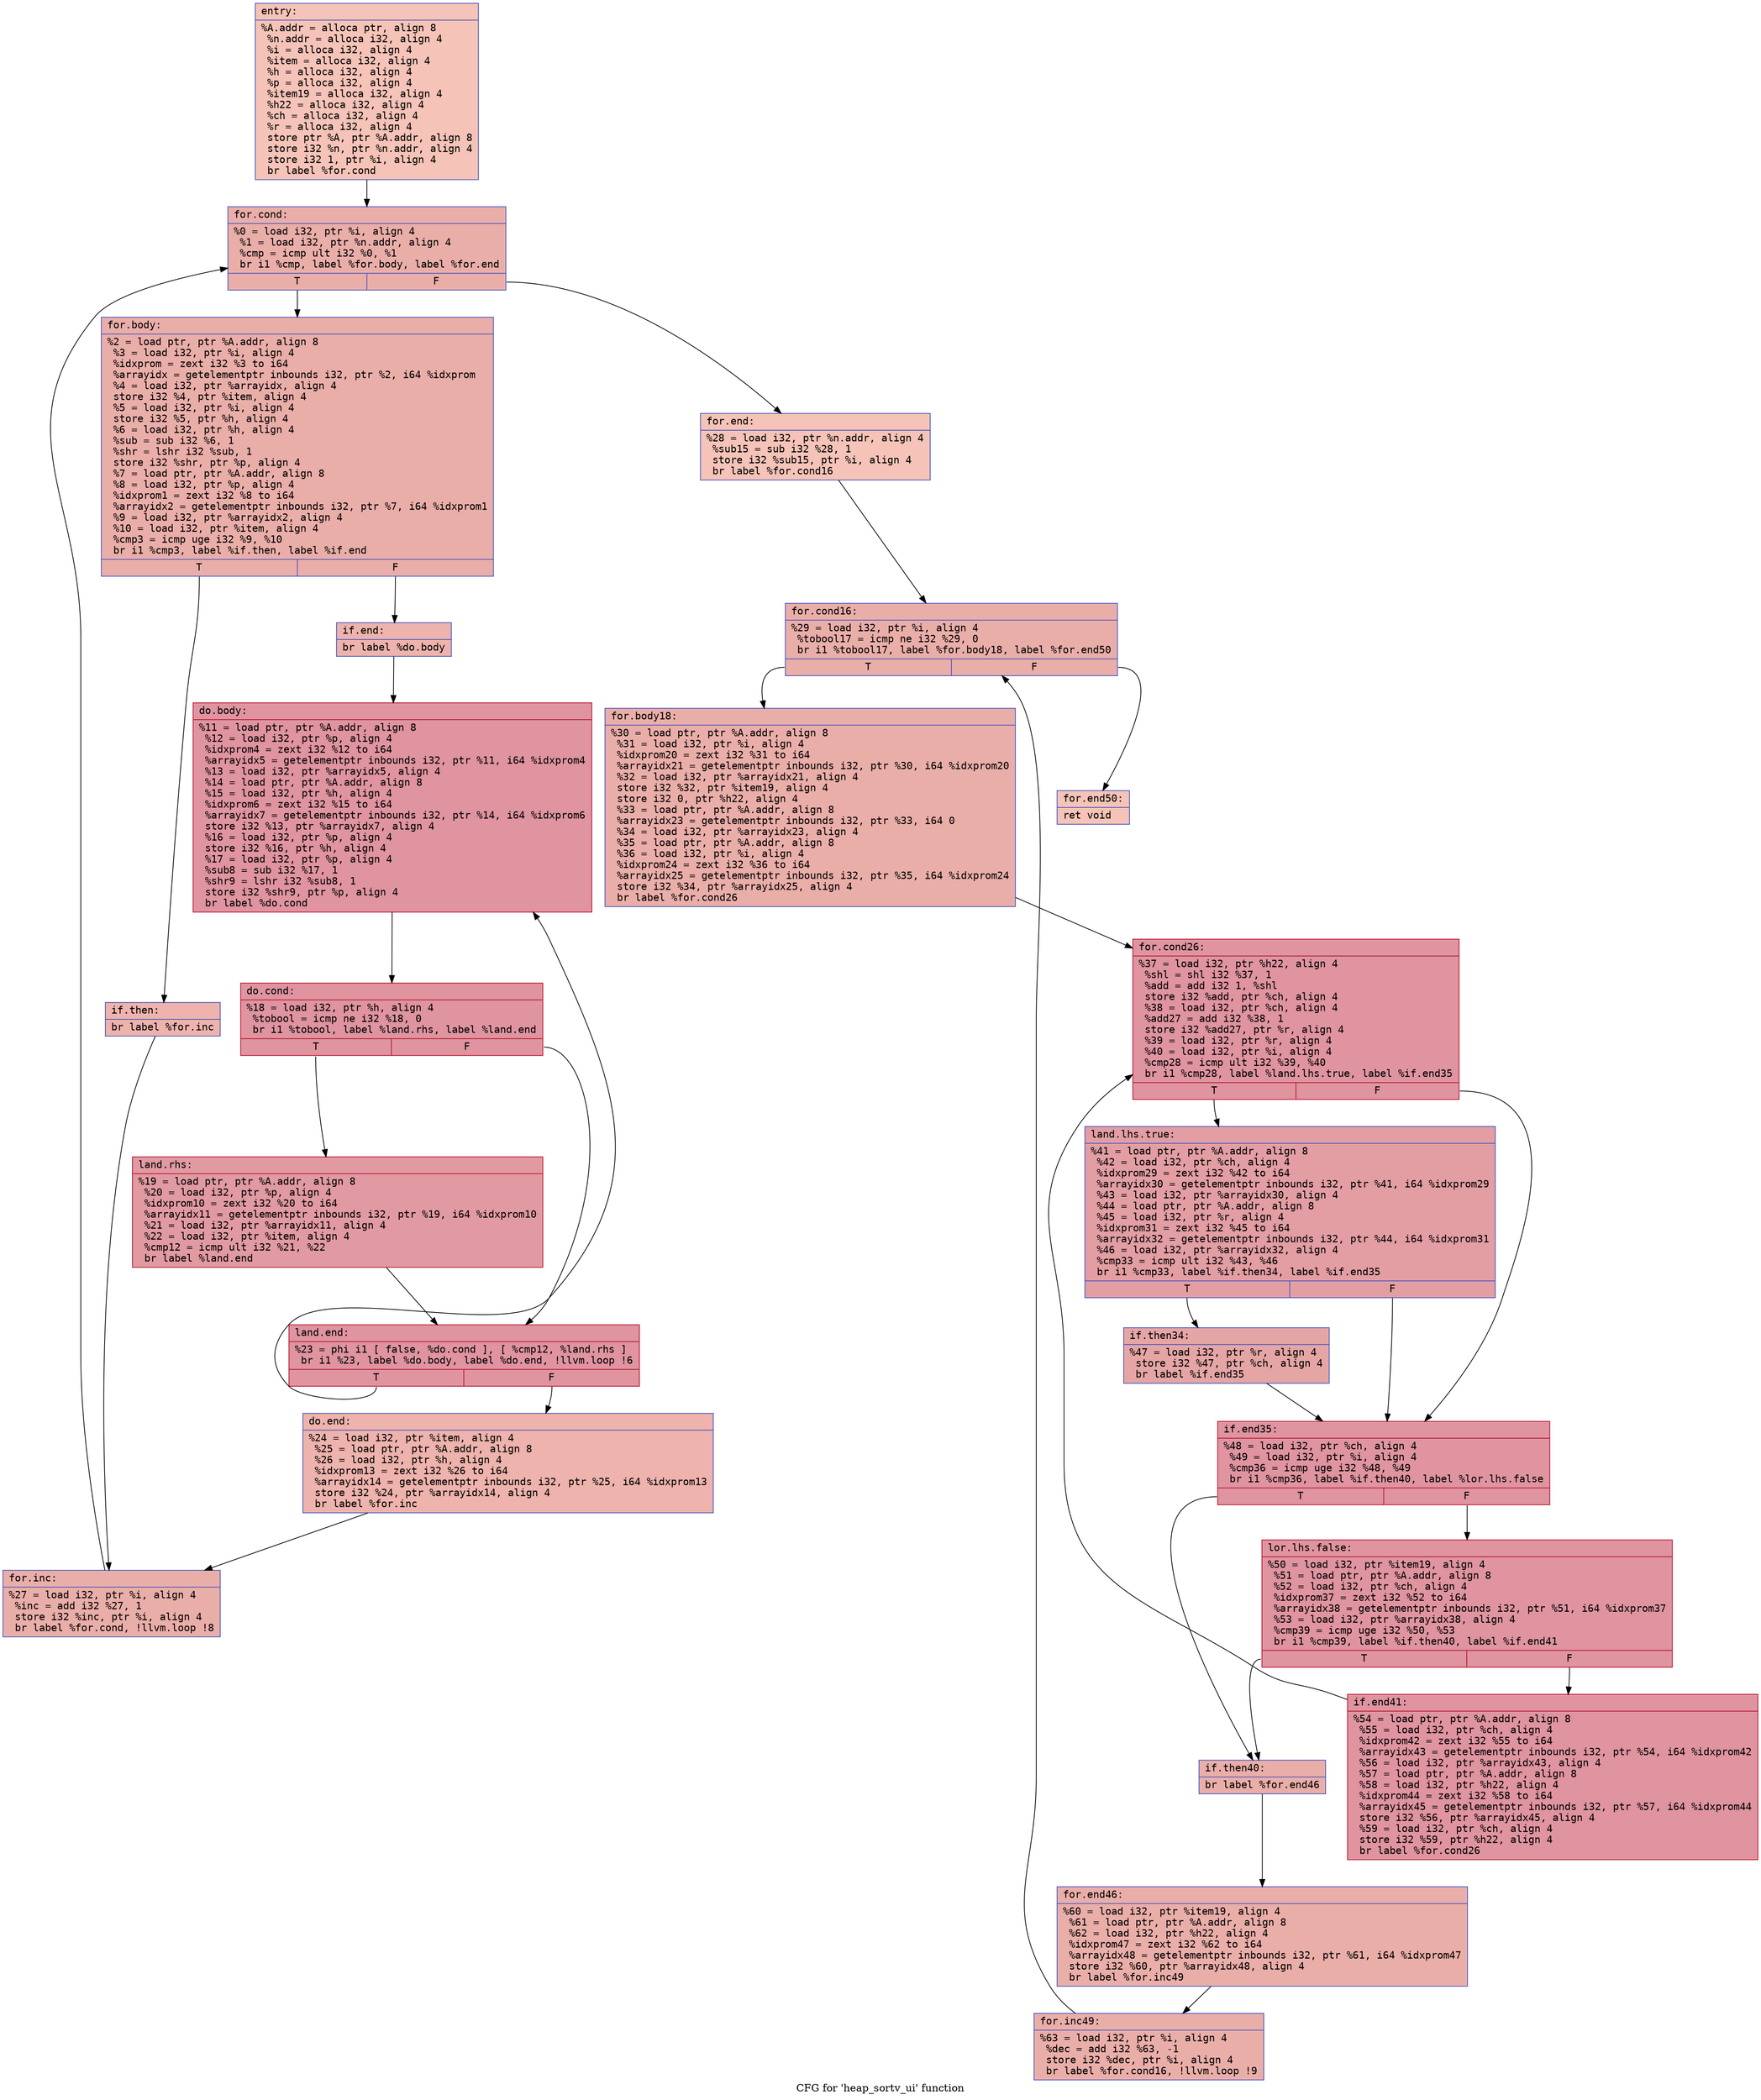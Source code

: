 digraph "CFG for 'heap_sortv_ui' function" {
	label="CFG for 'heap_sortv_ui' function";

	Node0x5564aad89e70 [shape=record,color="#3d50c3ff", style=filled, fillcolor="#e8765c70" fontname="Courier",label="{entry:\l|  %A.addr = alloca ptr, align 8\l  %n.addr = alloca i32, align 4\l  %i = alloca i32, align 4\l  %item = alloca i32, align 4\l  %h = alloca i32, align 4\l  %p = alloca i32, align 4\l  %item19 = alloca i32, align 4\l  %h22 = alloca i32, align 4\l  %ch = alloca i32, align 4\l  %r = alloca i32, align 4\l  store ptr %A, ptr %A.addr, align 8\l  store i32 %n, ptr %n.addr, align 4\l  store i32 1, ptr %i, align 4\l  br label %for.cond\l}"];
	Node0x5564aad89e70 -> Node0x5564aad8a760[tooltip="entry -> for.cond\nProbability 100.00%" ];
	Node0x5564aad8a760 [shape=record,color="#3d50c3ff", style=filled, fillcolor="#d0473d70" fontname="Courier",label="{for.cond:\l|  %0 = load i32, ptr %i, align 4\l  %1 = load i32, ptr %n.addr, align 4\l  %cmp = icmp ult i32 %0, %1\l  br i1 %cmp, label %for.body, label %for.end\l|{<s0>T|<s1>F}}"];
	Node0x5564aad8a760:s0 -> Node0x5564aad8aa00[tooltip="for.cond -> for.body\nProbability 96.88%" ];
	Node0x5564aad8a760:s1 -> Node0x5564aad8aa80[tooltip="for.cond -> for.end\nProbability 3.12%" ];
	Node0x5564aad8aa00 [shape=record,color="#3d50c3ff", style=filled, fillcolor="#d0473d70" fontname="Courier",label="{for.body:\l|  %2 = load ptr, ptr %A.addr, align 8\l  %3 = load i32, ptr %i, align 4\l  %idxprom = zext i32 %3 to i64\l  %arrayidx = getelementptr inbounds i32, ptr %2, i64 %idxprom\l  %4 = load i32, ptr %arrayidx, align 4\l  store i32 %4, ptr %item, align 4\l  %5 = load i32, ptr %i, align 4\l  store i32 %5, ptr %h, align 4\l  %6 = load i32, ptr %h, align 4\l  %sub = sub i32 %6, 1\l  %shr = lshr i32 %sub, 1\l  store i32 %shr, ptr %p, align 4\l  %7 = load ptr, ptr %A.addr, align 8\l  %8 = load i32, ptr %p, align 4\l  %idxprom1 = zext i32 %8 to i64\l  %arrayidx2 = getelementptr inbounds i32, ptr %7, i64 %idxprom1\l  %9 = load i32, ptr %arrayidx2, align 4\l  %10 = load i32, ptr %item, align 4\l  %cmp3 = icmp uge i32 %9, %10\l  br i1 %cmp3, label %if.then, label %if.end\l|{<s0>T|<s1>F}}"];
	Node0x5564aad8aa00:s0 -> Node0x5564aad8b6e0[tooltip="for.body -> if.then\nProbability 50.00%" ];
	Node0x5564aad8aa00:s1 -> Node0x5564aad8ba70[tooltip="for.body -> if.end\nProbability 50.00%" ];
	Node0x5564aad8b6e0 [shape=record,color="#3d50c3ff", style=filled, fillcolor="#d6524470" fontname="Courier",label="{if.then:\l|  br label %for.inc\l}"];
	Node0x5564aad8b6e0 -> Node0x5564aad8bb90[tooltip="if.then -> for.inc\nProbability 100.00%" ];
	Node0x5564aad8ba70 [shape=record,color="#3d50c3ff", style=filled, fillcolor="#d6524470" fontname="Courier",label="{if.end:\l|  br label %do.body\l}"];
	Node0x5564aad8ba70 -> Node0x5564aad8bc70[tooltip="if.end -> do.body\nProbability 100.00%" ];
	Node0x5564aad8bc70 [shape=record,color="#b70d28ff", style=filled, fillcolor="#b70d2870" fontname="Courier",label="{do.body:\l|  %11 = load ptr, ptr %A.addr, align 8\l  %12 = load i32, ptr %p, align 4\l  %idxprom4 = zext i32 %12 to i64\l  %arrayidx5 = getelementptr inbounds i32, ptr %11, i64 %idxprom4\l  %13 = load i32, ptr %arrayidx5, align 4\l  %14 = load ptr, ptr %A.addr, align 8\l  %15 = load i32, ptr %h, align 4\l  %idxprom6 = zext i32 %15 to i64\l  %arrayidx7 = getelementptr inbounds i32, ptr %14, i64 %idxprom6\l  store i32 %13, ptr %arrayidx7, align 4\l  %16 = load i32, ptr %p, align 4\l  store i32 %16, ptr %h, align 4\l  %17 = load i32, ptr %p, align 4\l  %sub8 = sub i32 %17, 1\l  %shr9 = lshr i32 %sub8, 1\l  store i32 %shr9, ptr %p, align 4\l  br label %do.cond\l}"];
	Node0x5564aad8bc70 -> Node0x5564aad8c6f0[tooltip="do.body -> do.cond\nProbability 100.00%" ];
	Node0x5564aad8c6f0 [shape=record,color="#b70d28ff", style=filled, fillcolor="#b70d2870" fontname="Courier",label="{do.cond:\l|  %18 = load i32, ptr %h, align 4\l  %tobool = icmp ne i32 %18, 0\l  br i1 %tobool, label %land.rhs, label %land.end\l|{<s0>T|<s1>F}}"];
	Node0x5564aad8c6f0:s0 -> Node0x5564aad8c900[tooltip="do.cond -> land.rhs\nProbability 62.50%" ];
	Node0x5564aad8c6f0:s1 -> Node0x5564aad8c980[tooltip="do.cond -> land.end\nProbability 37.50%" ];
	Node0x5564aad8c900 [shape=record,color="#b70d28ff", style=filled, fillcolor="#bb1b2c70" fontname="Courier",label="{land.rhs:\l|  %19 = load ptr, ptr %A.addr, align 8\l  %20 = load i32, ptr %p, align 4\l  %idxprom10 = zext i32 %20 to i64\l  %arrayidx11 = getelementptr inbounds i32, ptr %19, i64 %idxprom10\l  %21 = load i32, ptr %arrayidx11, align 4\l  %22 = load i32, ptr %item, align 4\l  %cmp12 = icmp ult i32 %21, %22\l  br label %land.end\l}"];
	Node0x5564aad8c900 -> Node0x5564aad8c980[tooltip="land.rhs -> land.end\nProbability 100.00%" ];
	Node0x5564aad8c980 [shape=record,color="#b70d28ff", style=filled, fillcolor="#b70d2870" fontname="Courier",label="{land.end:\l|  %23 = phi i1 [ false, %do.cond ], [ %cmp12, %land.rhs ]\l  br i1 %23, label %do.body, label %do.end, !llvm.loop !6\l|{<s0>T|<s1>F}}"];
	Node0x5564aad8c980:s0 -> Node0x5564aad8bc70[tooltip="land.end -> do.body\nProbability 96.88%" ];
	Node0x5564aad8c980:s1 -> Node0x5564aad8cf70[tooltip="land.end -> do.end\nProbability 3.12%" ];
	Node0x5564aad8cf70 [shape=record,color="#3d50c3ff", style=filled, fillcolor="#d6524470" fontname="Courier",label="{do.end:\l|  %24 = load i32, ptr %item, align 4\l  %25 = load ptr, ptr %A.addr, align 8\l  %26 = load i32, ptr %h, align 4\l  %idxprom13 = zext i32 %26 to i64\l  %arrayidx14 = getelementptr inbounds i32, ptr %25, i64 %idxprom13\l  store i32 %24, ptr %arrayidx14, align 4\l  br label %for.inc\l}"];
	Node0x5564aad8cf70 -> Node0x5564aad8bb90[tooltip="do.end -> for.inc\nProbability 100.00%" ];
	Node0x5564aad8bb90 [shape=record,color="#3d50c3ff", style=filled, fillcolor="#d0473d70" fontname="Courier",label="{for.inc:\l|  %27 = load i32, ptr %i, align 4\l  %inc = add i32 %27, 1\l  store i32 %inc, ptr %i, align 4\l  br label %for.cond, !llvm.loop !8\l}"];
	Node0x5564aad8bb90 -> Node0x5564aad8a760[tooltip="for.inc -> for.cond\nProbability 100.00%" ];
	Node0x5564aad8aa80 [shape=record,color="#3d50c3ff", style=filled, fillcolor="#e8765c70" fontname="Courier",label="{for.end:\l|  %28 = load i32, ptr %n.addr, align 4\l  %sub15 = sub i32 %28, 1\l  store i32 %sub15, ptr %i, align 4\l  br label %for.cond16\l}"];
	Node0x5564aad8aa80 -> Node0x5564aad8e5b0[tooltip="for.end -> for.cond16\nProbability 100.00%" ];
	Node0x5564aad8e5b0 [shape=record,color="#3d50c3ff", style=filled, fillcolor="#d0473d70" fontname="Courier",label="{for.cond16:\l|  %29 = load i32, ptr %i, align 4\l  %tobool17 = icmp ne i32 %29, 0\l  br i1 %tobool17, label %for.body18, label %for.end50\l|{<s0>T|<s1>F}}"];
	Node0x5564aad8e5b0:s0 -> Node0x5564aad8e7e0[tooltip="for.cond16 -> for.body18\nProbability 96.88%" ];
	Node0x5564aad8e5b0:s1 -> Node0x5564aad8ee80[tooltip="for.cond16 -> for.end50\nProbability 3.12%" ];
	Node0x5564aad8e7e0 [shape=record,color="#3d50c3ff", style=filled, fillcolor="#d0473d70" fontname="Courier",label="{for.body18:\l|  %30 = load ptr, ptr %A.addr, align 8\l  %31 = load i32, ptr %i, align 4\l  %idxprom20 = zext i32 %31 to i64\l  %arrayidx21 = getelementptr inbounds i32, ptr %30, i64 %idxprom20\l  %32 = load i32, ptr %arrayidx21, align 4\l  store i32 %32, ptr %item19, align 4\l  store i32 0, ptr %h22, align 4\l  %33 = load ptr, ptr %A.addr, align 8\l  %arrayidx23 = getelementptr inbounds i32, ptr %33, i64 0\l  %34 = load i32, ptr %arrayidx23, align 4\l  %35 = load ptr, ptr %A.addr, align 8\l  %36 = load i32, ptr %i, align 4\l  %idxprom24 = zext i32 %36 to i64\l  %arrayidx25 = getelementptr inbounds i32, ptr %35, i64 %idxprom24\l  store i32 %34, ptr %arrayidx25, align 4\l  br label %for.cond26\l}"];
	Node0x5564aad8e7e0 -> Node0x5564aad900f0[tooltip="for.body18 -> for.cond26\nProbability 100.00%" ];
	Node0x5564aad900f0 [shape=record,color="#b70d28ff", style=filled, fillcolor="#b70d2870" fontname="Courier",label="{for.cond26:\l|  %37 = load i32, ptr %h22, align 4\l  %shl = shl i32 %37, 1\l  %add = add i32 1, %shl\l  store i32 %add, ptr %ch, align 4\l  %38 = load i32, ptr %ch, align 4\l  %add27 = add i32 %38, 1\l  store i32 %add27, ptr %r, align 4\l  %39 = load i32, ptr %r, align 4\l  %40 = load i32, ptr %i, align 4\l  %cmp28 = icmp ult i32 %39, %40\l  br i1 %cmp28, label %land.lhs.true, label %if.end35\l|{<s0>T|<s1>F}}"];
	Node0x5564aad900f0:s0 -> Node0x5564aad907e0[tooltip="for.cond26 -> land.lhs.true\nProbability 50.00%" ];
	Node0x5564aad900f0:s1 -> Node0x5564aad90860[tooltip="for.cond26 -> if.end35\nProbability 50.00%" ];
	Node0x5564aad907e0 [shape=record,color="#3d50c3ff", style=filled, fillcolor="#be242e70" fontname="Courier",label="{land.lhs.true:\l|  %41 = load ptr, ptr %A.addr, align 8\l  %42 = load i32, ptr %ch, align 4\l  %idxprom29 = zext i32 %42 to i64\l  %arrayidx30 = getelementptr inbounds i32, ptr %41, i64 %idxprom29\l  %43 = load i32, ptr %arrayidx30, align 4\l  %44 = load ptr, ptr %A.addr, align 8\l  %45 = load i32, ptr %r, align 4\l  %idxprom31 = zext i32 %45 to i64\l  %arrayidx32 = getelementptr inbounds i32, ptr %44, i64 %idxprom31\l  %46 = load i32, ptr %arrayidx32, align 4\l  %cmp33 = icmp ult i32 %43, %46\l  br i1 %cmp33, label %if.then34, label %if.end35\l|{<s0>T|<s1>F}}"];
	Node0x5564aad907e0:s0 -> Node0x5564aad91020[tooltip="land.lhs.true -> if.then34\nProbability 50.00%" ];
	Node0x5564aad907e0:s1 -> Node0x5564aad90860[tooltip="land.lhs.true -> if.end35\nProbability 50.00%" ];
	Node0x5564aad91020 [shape=record,color="#3d50c3ff", style=filled, fillcolor="#c5333470" fontname="Courier",label="{if.then34:\l|  %47 = load i32, ptr %r, align 4\l  store i32 %47, ptr %ch, align 4\l  br label %if.end35\l}"];
	Node0x5564aad91020 -> Node0x5564aad90860[tooltip="if.then34 -> if.end35\nProbability 100.00%" ];
	Node0x5564aad90860 [shape=record,color="#b70d28ff", style=filled, fillcolor="#b70d2870" fontname="Courier",label="{if.end35:\l|  %48 = load i32, ptr %ch, align 4\l  %49 = load i32, ptr %i, align 4\l  %cmp36 = icmp uge i32 %48, %49\l  br i1 %cmp36, label %if.then40, label %lor.lhs.false\l|{<s0>T|<s1>F}}"];
	Node0x5564aad90860:s0 -> Node0x5564aad91ca0[tooltip="if.end35 -> if.then40\nProbability 3.12%" ];
	Node0x5564aad90860:s1 -> Node0x5564aad91d20[tooltip="if.end35 -> lor.lhs.false\nProbability 96.88%" ];
	Node0x5564aad91d20 [shape=record,color="#b70d28ff", style=filled, fillcolor="#b70d2870" fontname="Courier",label="{lor.lhs.false:\l|  %50 = load i32, ptr %item19, align 4\l  %51 = load ptr, ptr %A.addr, align 8\l  %52 = load i32, ptr %ch, align 4\l  %idxprom37 = zext i32 %52 to i64\l  %arrayidx38 = getelementptr inbounds i32, ptr %51, i64 %idxprom37\l  %53 = load i32, ptr %arrayidx38, align 4\l  %cmp39 = icmp uge i32 %50, %53\l  br i1 %cmp39, label %if.then40, label %if.end41\l|{<s0>T|<s1>F}}"];
	Node0x5564aad91d20:s0 -> Node0x5564aad91ca0[tooltip="lor.lhs.false -> if.then40\nProbability 3.12%" ];
	Node0x5564aad91d20:s1 -> Node0x5564aad92270[tooltip="lor.lhs.false -> if.end41\nProbability 96.88%" ];
	Node0x5564aad91ca0 [shape=record,color="#3d50c3ff", style=filled, fillcolor="#d0473d70" fontname="Courier",label="{if.then40:\l|  br label %for.end46\l}"];
	Node0x5564aad91ca0 -> Node0x5564aad923a0[tooltip="if.then40 -> for.end46\nProbability 100.00%" ];
	Node0x5564aad92270 [shape=record,color="#b70d28ff", style=filled, fillcolor="#b70d2870" fontname="Courier",label="{if.end41:\l|  %54 = load ptr, ptr %A.addr, align 8\l  %55 = load i32, ptr %ch, align 4\l  %idxprom42 = zext i32 %55 to i64\l  %arrayidx43 = getelementptr inbounds i32, ptr %54, i64 %idxprom42\l  %56 = load i32, ptr %arrayidx43, align 4\l  %57 = load ptr, ptr %A.addr, align 8\l  %58 = load i32, ptr %h22, align 4\l  %idxprom44 = zext i32 %58 to i64\l  %arrayidx45 = getelementptr inbounds i32, ptr %57, i64 %idxprom44\l  store i32 %56, ptr %arrayidx45, align 4\l  %59 = load i32, ptr %ch, align 4\l  store i32 %59, ptr %h22, align 4\l  br label %for.cond26\l}"];
	Node0x5564aad92270 -> Node0x5564aad900f0[tooltip="if.end41 -> for.cond26\nProbability 100.00%" ];
	Node0x5564aad923a0 [shape=record,color="#3d50c3ff", style=filled, fillcolor="#d0473d70" fontname="Courier",label="{for.end46:\l|  %60 = load i32, ptr %item19, align 4\l  %61 = load ptr, ptr %A.addr, align 8\l  %62 = load i32, ptr %h22, align 4\l  %idxprom47 = zext i32 %62 to i64\l  %arrayidx48 = getelementptr inbounds i32, ptr %61, i64 %idxprom47\l  store i32 %60, ptr %arrayidx48, align 4\l  br label %for.inc49\l}"];
	Node0x5564aad923a0 -> Node0x5564aad92fb0[tooltip="for.end46 -> for.inc49\nProbability 100.00%" ];
	Node0x5564aad92fb0 [shape=record,color="#3d50c3ff", style=filled, fillcolor="#d0473d70" fontname="Courier",label="{for.inc49:\l|  %63 = load i32, ptr %i, align 4\l  %dec = add i32 %63, -1\l  store i32 %dec, ptr %i, align 4\l  br label %for.cond16, !llvm.loop !9\l}"];
	Node0x5564aad92fb0 -> Node0x5564aad8e5b0[tooltip="for.inc49 -> for.cond16\nProbability 100.00%" ];
	Node0x5564aad8ee80 [shape=record,color="#3d50c3ff", style=filled, fillcolor="#e8765c70" fontname="Courier",label="{for.end50:\l|  ret void\l}"];
}
